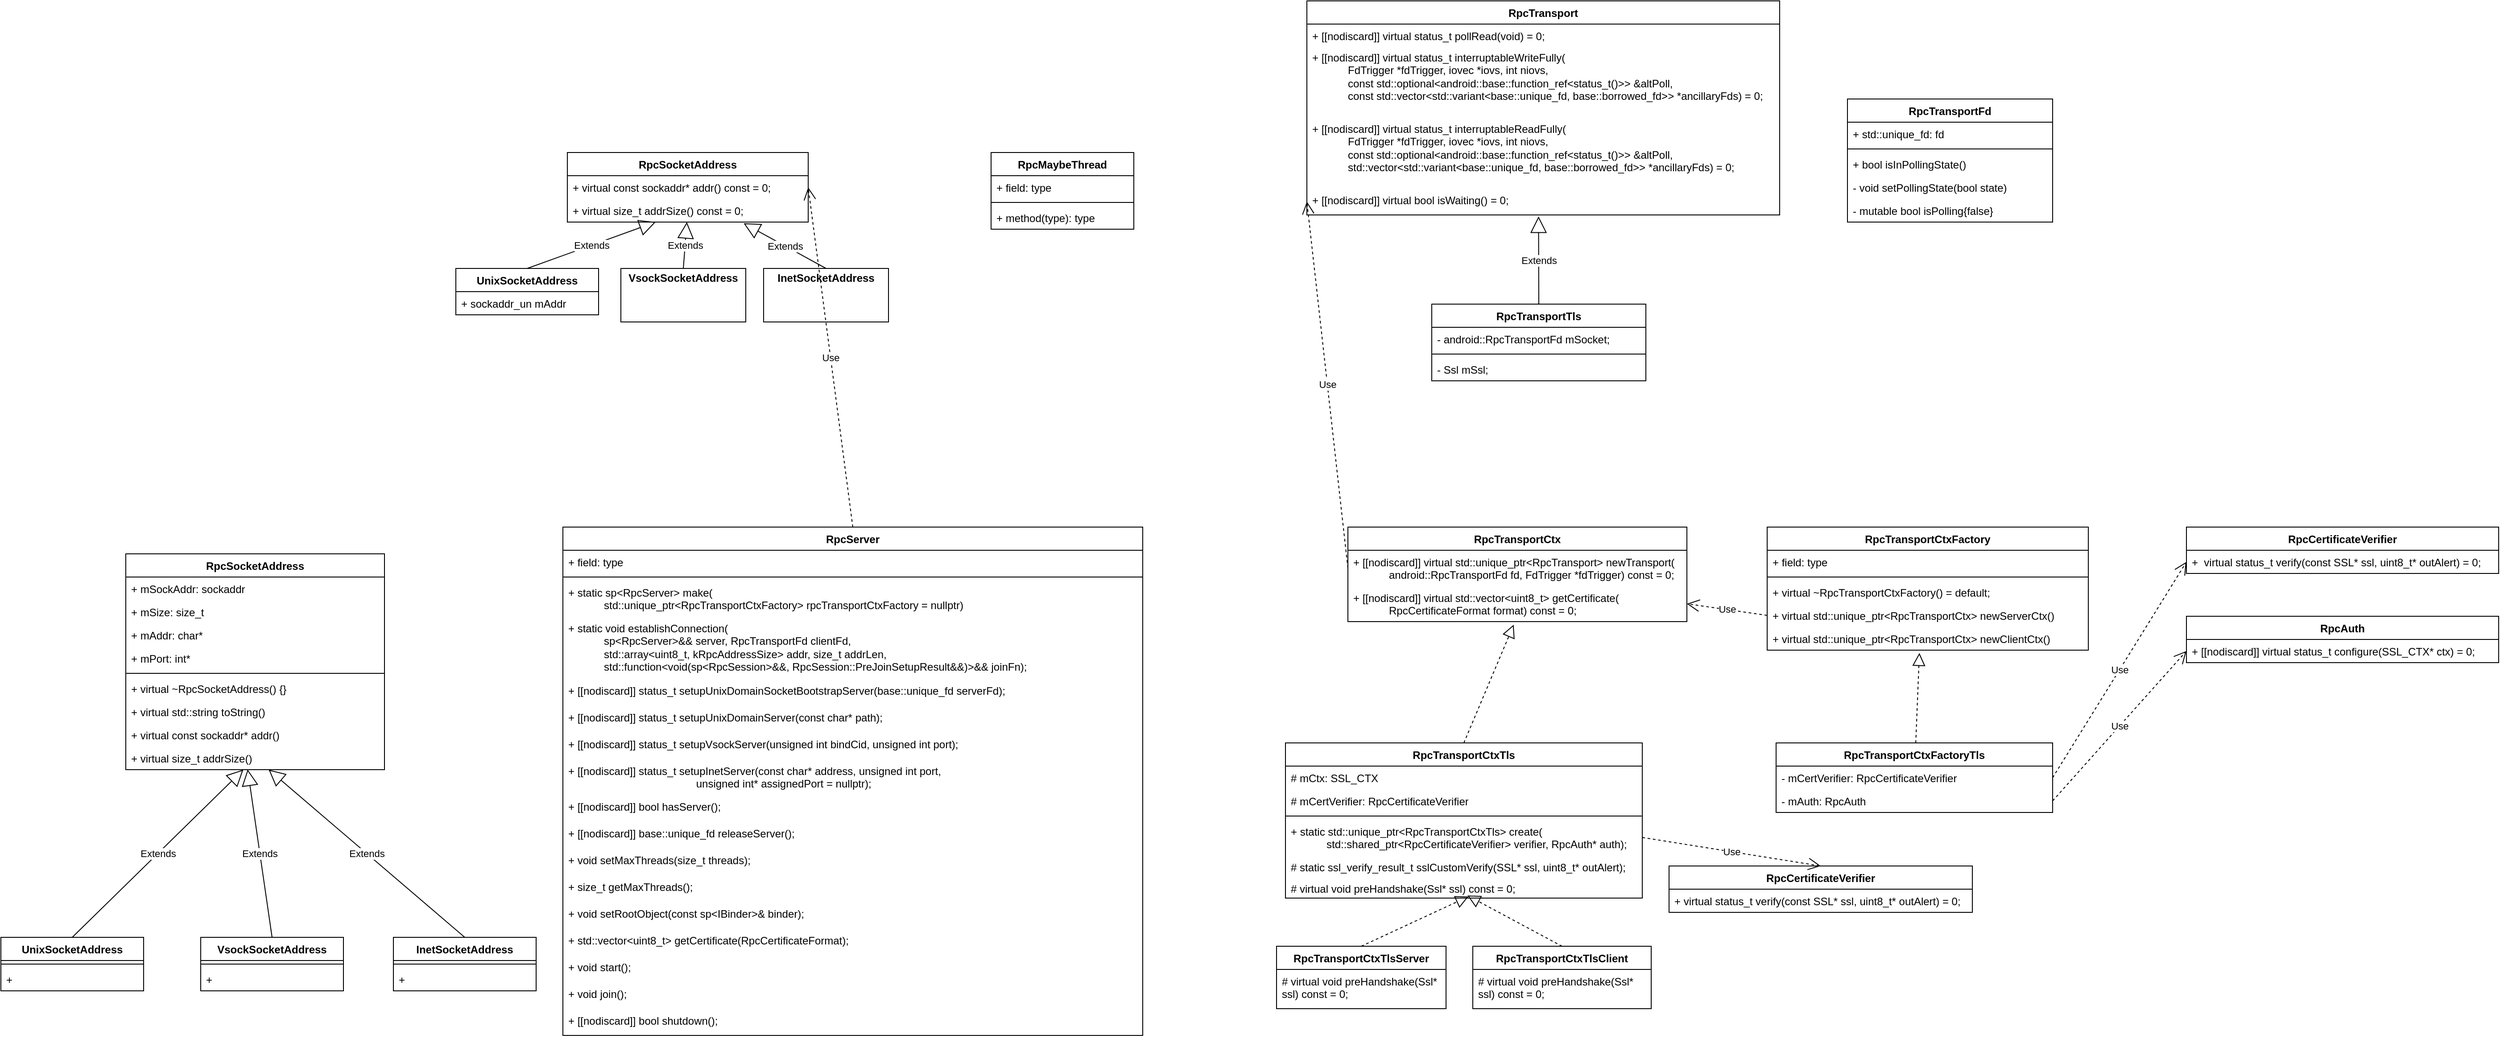 <mxfile version="24.7.6">
  <diagram name="第 1 页" id="H_8We8UubYNgWz_qhoj8">
    <mxGraphModel dx="1026" dy="1731" grid="1" gridSize="10" guides="1" tooltips="1" connect="1" arrows="1" fold="1" page="1" pageScale="1" pageWidth="827" pageHeight="1169" math="0" shadow="0">
      <root>
        <mxCell id="0" />
        <mxCell id="1" parent="0" />
        <mxCell id="p69GbGtiznkZSxi_15MH-1" value="&lt;b style=&quot;border-color: var(--border-color);&quot;&gt;RpcSocketAddress&lt;/b&gt;" style="swimlane;fontStyle=1;align=center;verticalAlign=top;childLayout=stackLayout;horizontal=1;startSize=26;horizontalStack=0;resizeParent=1;resizeParentMax=0;resizeLast=0;collapsible=1;marginBottom=0;whiteSpace=wrap;html=1;" parent="1" vertex="1">
          <mxGeometry x="330" y="120" width="290" height="242" as="geometry">
            <mxRectangle x="350" y="320" width="150" height="30" as="alternateBounds" />
          </mxGeometry>
        </mxCell>
        <mxCell id="p69GbGtiznkZSxi_15MH-27" value="&lt;div&gt;&lt;span style=&quot;background-color: initial;&quot;&gt;+ mSockAddr&lt;/span&gt;&lt;span style=&quot;background-color: initial;&quot;&gt;: sockaddr&lt;/span&gt;&lt;/div&gt;" style="text;strokeColor=none;fillColor=none;align=left;verticalAlign=top;spacingLeft=4;spacingRight=4;overflow=hidden;rotatable=0;points=[[0,0.5],[1,0.5]];portConstraint=eastwest;whiteSpace=wrap;html=1;" parent="p69GbGtiznkZSxi_15MH-1" vertex="1">
          <mxGeometry y="26" width="290" height="26" as="geometry" />
        </mxCell>
        <mxCell id="p69GbGtiznkZSxi_15MH-24" value="&lt;div&gt;&lt;span style=&quot;background-color: initial;&quot;&gt;+ mSize&lt;/span&gt;&lt;span style=&quot;background-color: initial;&quot;&gt;: size_t&lt;/span&gt;&lt;/div&gt;" style="text;strokeColor=none;fillColor=none;align=left;verticalAlign=top;spacingLeft=4;spacingRight=4;overflow=hidden;rotatable=0;points=[[0,0.5],[1,0.5]];portConstraint=eastwest;whiteSpace=wrap;html=1;" parent="p69GbGtiznkZSxi_15MH-1" vertex="1">
          <mxGeometry y="52" width="290" height="26" as="geometry" />
        </mxCell>
        <mxCell id="p69GbGtiznkZSxi_15MH-28" value="&lt;div&gt;&lt;span style=&quot;background-color: initial;&quot;&gt;+ mAddr&lt;/span&gt;&lt;span style=&quot;background-color: initial;&quot;&gt;: char*&lt;/span&gt;&lt;/div&gt;" style="text;strokeColor=none;fillColor=none;align=left;verticalAlign=top;spacingLeft=4;spacingRight=4;overflow=hidden;rotatable=0;points=[[0,0.5],[1,0.5]];portConstraint=eastwest;whiteSpace=wrap;html=1;" parent="p69GbGtiznkZSxi_15MH-1" vertex="1">
          <mxGeometry y="78" width="290" height="26" as="geometry" />
        </mxCell>
        <mxCell id="p69GbGtiznkZSxi_15MH-30" value="&lt;div&gt;&lt;span style=&quot;background-color: initial;&quot;&gt;+ mPort&lt;/span&gt;&lt;span style=&quot;background-color: initial;&quot;&gt;: int&lt;/span&gt;&lt;span style=&quot;background-color: initial;&quot;&gt;*&lt;/span&gt;&lt;/div&gt;" style="text;strokeColor=none;fillColor=none;align=left;verticalAlign=top;spacingLeft=4;spacingRight=4;overflow=hidden;rotatable=0;points=[[0,0.5],[1,0.5]];portConstraint=eastwest;whiteSpace=wrap;html=1;" parent="p69GbGtiznkZSxi_15MH-1" vertex="1">
          <mxGeometry y="104" width="290" height="26" as="geometry" />
        </mxCell>
        <mxCell id="p69GbGtiznkZSxi_15MH-3" value="" style="line;strokeWidth=1;fillColor=none;align=left;verticalAlign=middle;spacingTop=-1;spacingLeft=3;spacingRight=3;rotatable=0;labelPosition=right;points=[];portConstraint=eastwest;strokeColor=inherit;" parent="p69GbGtiznkZSxi_15MH-1" vertex="1">
          <mxGeometry y="130" width="290" height="8" as="geometry" />
        </mxCell>
        <mxCell id="p69GbGtiznkZSxi_15MH-4" value="+ virtual ~RpcSocketAddress() {}" style="text;strokeColor=none;fillColor=none;align=left;verticalAlign=top;spacingLeft=4;spacingRight=4;overflow=hidden;rotatable=0;points=[[0,0.5],[1,0.5]];portConstraint=eastwest;whiteSpace=wrap;html=1;" parent="p69GbGtiznkZSxi_15MH-1" vertex="1">
          <mxGeometry y="138" width="290" height="26" as="geometry" />
        </mxCell>
        <mxCell id="p69GbGtiznkZSxi_15MH-6" value="+&amp;nbsp;virtual std::string toString()" style="text;strokeColor=none;fillColor=none;align=left;verticalAlign=top;spacingLeft=4;spacingRight=4;overflow=hidden;rotatable=0;points=[[0,0.5],[1,0.5]];portConstraint=eastwest;whiteSpace=wrap;html=1;" parent="p69GbGtiznkZSxi_15MH-1" vertex="1">
          <mxGeometry y="164" width="290" height="26" as="geometry" />
        </mxCell>
        <mxCell id="p69GbGtiznkZSxi_15MH-7" value="+ virtual const sockaddr* addr()" style="text;strokeColor=none;fillColor=none;align=left;verticalAlign=top;spacingLeft=4;spacingRight=4;overflow=hidden;rotatable=0;points=[[0,0.5],[1,0.5]];portConstraint=eastwest;whiteSpace=wrap;html=1;" parent="p69GbGtiznkZSxi_15MH-1" vertex="1">
          <mxGeometry y="190" width="290" height="26" as="geometry" />
        </mxCell>
        <mxCell id="p69GbGtiznkZSxi_15MH-8" value="+ virtual size_t addrSize()" style="text;strokeColor=none;fillColor=none;align=left;verticalAlign=top;spacingLeft=4;spacingRight=4;overflow=hidden;rotatable=0;points=[[0,0.5],[1,0.5]];portConstraint=eastwest;whiteSpace=wrap;html=1;" parent="p69GbGtiznkZSxi_15MH-1" vertex="1">
          <mxGeometry y="216" width="290" height="26" as="geometry" />
        </mxCell>
        <mxCell id="p69GbGtiznkZSxi_15MH-9" value="UnixSocketAddress" style="swimlane;fontStyle=1;align=center;verticalAlign=top;childLayout=stackLayout;horizontal=1;startSize=26;horizontalStack=0;resizeParent=1;resizeParentMax=0;resizeLast=0;collapsible=1;marginBottom=0;whiteSpace=wrap;html=1;" parent="1" vertex="1">
          <mxGeometry x="190" y="550" width="160" height="60" as="geometry" />
        </mxCell>
        <mxCell id="p69GbGtiznkZSxi_15MH-11" value="" style="line;strokeWidth=1;fillColor=none;align=left;verticalAlign=middle;spacingTop=-1;spacingLeft=3;spacingRight=3;rotatable=0;labelPosition=right;points=[];portConstraint=eastwest;strokeColor=inherit;" parent="p69GbGtiznkZSxi_15MH-9" vertex="1">
          <mxGeometry y="26" width="160" height="8" as="geometry" />
        </mxCell>
        <mxCell id="p69GbGtiznkZSxi_15MH-12" value="+&amp;nbsp;" style="text;strokeColor=none;fillColor=none;align=left;verticalAlign=top;spacingLeft=4;spacingRight=4;overflow=hidden;rotatable=0;points=[[0,0.5],[1,0.5]];portConstraint=eastwest;whiteSpace=wrap;html=1;" parent="p69GbGtiznkZSxi_15MH-9" vertex="1">
          <mxGeometry y="34" width="160" height="26" as="geometry" />
        </mxCell>
        <mxCell id="p69GbGtiznkZSxi_15MH-13" value="Extends" style="endArrow=block;endSize=16;endFill=0;html=1;rounded=0;exitX=0.5;exitY=0;exitDx=0;exitDy=0;" parent="1" source="p69GbGtiznkZSxi_15MH-9" target="p69GbGtiznkZSxi_15MH-8" edge="1">
          <mxGeometry width="160" relative="1" as="geometry">
            <mxPoint x="430" y="500" as="sourcePoint" />
            <mxPoint x="420" y="400" as="targetPoint" />
          </mxGeometry>
        </mxCell>
        <mxCell id="p69GbGtiznkZSxi_15MH-14" value="VsockSocketAddress" style="swimlane;fontStyle=1;align=center;verticalAlign=top;childLayout=stackLayout;horizontal=1;startSize=26;horizontalStack=0;resizeParent=1;resizeParentMax=0;resizeLast=0;collapsible=1;marginBottom=0;whiteSpace=wrap;html=1;" parent="1" vertex="1">
          <mxGeometry x="414" y="550" width="160" height="60" as="geometry" />
        </mxCell>
        <mxCell id="p69GbGtiznkZSxi_15MH-15" value="" style="line;strokeWidth=1;fillColor=none;align=left;verticalAlign=middle;spacingTop=-1;spacingLeft=3;spacingRight=3;rotatable=0;labelPosition=right;points=[];portConstraint=eastwest;strokeColor=inherit;" parent="p69GbGtiznkZSxi_15MH-14" vertex="1">
          <mxGeometry y="26" width="160" height="8" as="geometry" />
        </mxCell>
        <mxCell id="p69GbGtiznkZSxi_15MH-16" value="+&amp;nbsp;" style="text;strokeColor=none;fillColor=none;align=left;verticalAlign=top;spacingLeft=4;spacingRight=4;overflow=hidden;rotatable=0;points=[[0,0.5],[1,0.5]];portConstraint=eastwest;whiteSpace=wrap;html=1;" parent="p69GbGtiznkZSxi_15MH-14" vertex="1">
          <mxGeometry y="34" width="160" height="26" as="geometry" />
        </mxCell>
        <mxCell id="p69GbGtiznkZSxi_15MH-17" value="&lt;div&gt;InetSocketAddress&lt;/div&gt;" style="swimlane;fontStyle=1;align=center;verticalAlign=top;childLayout=stackLayout;horizontal=1;startSize=26;horizontalStack=0;resizeParent=1;resizeParentMax=0;resizeLast=0;collapsible=1;marginBottom=0;whiteSpace=wrap;html=1;" parent="1" vertex="1">
          <mxGeometry x="630" y="550" width="160" height="60" as="geometry" />
        </mxCell>
        <mxCell id="p69GbGtiznkZSxi_15MH-18" value="" style="line;strokeWidth=1;fillColor=none;align=left;verticalAlign=middle;spacingTop=-1;spacingLeft=3;spacingRight=3;rotatable=0;labelPosition=right;points=[];portConstraint=eastwest;strokeColor=inherit;" parent="p69GbGtiznkZSxi_15MH-17" vertex="1">
          <mxGeometry y="26" width="160" height="8" as="geometry" />
        </mxCell>
        <mxCell id="p69GbGtiznkZSxi_15MH-19" value="+&amp;nbsp;" style="text;strokeColor=none;fillColor=none;align=left;verticalAlign=top;spacingLeft=4;spacingRight=4;overflow=hidden;rotatable=0;points=[[0,0.5],[1,0.5]];portConstraint=eastwest;whiteSpace=wrap;html=1;" parent="p69GbGtiznkZSxi_15MH-17" vertex="1">
          <mxGeometry y="34" width="160" height="26" as="geometry" />
        </mxCell>
        <mxCell id="p69GbGtiznkZSxi_15MH-20" value="Extends" style="endArrow=block;endSize=16;endFill=0;html=1;rounded=0;exitX=0.5;exitY=0;exitDx=0;exitDy=0;" parent="1" source="p69GbGtiznkZSxi_15MH-17" target="p69GbGtiznkZSxi_15MH-8" edge="1">
          <mxGeometry width="160" relative="1" as="geometry">
            <mxPoint x="280" y="560" as="sourcePoint" />
            <mxPoint x="490" y="430" as="targetPoint" />
          </mxGeometry>
        </mxCell>
        <mxCell id="p69GbGtiznkZSxi_15MH-21" value="Extends" style="endArrow=block;endSize=16;endFill=0;html=1;rounded=0;exitX=0.5;exitY=0;exitDx=0;exitDy=0;entryX=0.471;entryY=0.991;entryDx=0;entryDy=0;entryPerimeter=0;" parent="1" source="p69GbGtiznkZSxi_15MH-14" target="p69GbGtiznkZSxi_15MH-8" edge="1">
          <mxGeometry width="160" relative="1" as="geometry">
            <mxPoint x="290" y="570" as="sourcePoint" />
            <mxPoint x="480" y="450" as="targetPoint" />
          </mxGeometry>
        </mxCell>
        <mxCell id="p69GbGtiznkZSxi_15MH-32" value="RpcServer" style="swimlane;fontStyle=1;align=center;verticalAlign=top;childLayout=stackLayout;horizontal=1;startSize=26;horizontalStack=0;resizeParent=1;resizeParentMax=0;resizeLast=0;collapsible=1;marginBottom=0;whiteSpace=wrap;html=1;" parent="1" vertex="1">
          <mxGeometry x="820" y="90" width="650" height="570" as="geometry" />
        </mxCell>
        <mxCell id="p69GbGtiznkZSxi_15MH-33" value="+ field: type" style="text;strokeColor=none;fillColor=none;align=left;verticalAlign=top;spacingLeft=4;spacingRight=4;overflow=hidden;rotatable=0;points=[[0,0.5],[1,0.5]];portConstraint=eastwest;whiteSpace=wrap;html=1;" parent="p69GbGtiznkZSxi_15MH-32" vertex="1">
          <mxGeometry y="26" width="650" height="26" as="geometry" />
        </mxCell>
        <mxCell id="p69GbGtiznkZSxi_15MH-34" value="" style="line;strokeWidth=1;fillColor=none;align=left;verticalAlign=middle;spacingTop=-1;spacingLeft=3;spacingRight=3;rotatable=0;labelPosition=right;points=[];portConstraint=eastwest;strokeColor=inherit;" parent="p69GbGtiznkZSxi_15MH-32" vertex="1">
          <mxGeometry y="52" width="650" height="8" as="geometry" />
        </mxCell>
        <mxCell id="p69GbGtiznkZSxi_15MH-35" value="+&amp;nbsp;&lt;span style=&quot;background-color: initial;&quot;&gt;static sp&amp;lt;RpcServer&amp;gt; make(&lt;/span&gt;&lt;div&gt;&amp;nbsp; &amp;nbsp; &amp;nbsp; &amp;nbsp; &amp;nbsp; &amp;nbsp; std::unique_ptr&amp;lt;RpcTransportCtxFactory&amp;gt; rpcTransportCtxFactory = nullptr)&lt;/div&gt;" style="text;strokeColor=none;fillColor=none;align=left;verticalAlign=top;spacingLeft=4;spacingRight=4;overflow=hidden;rotatable=0;points=[[0,0.5],[1,0.5]];portConstraint=eastwest;whiteSpace=wrap;html=1;" parent="p69GbGtiznkZSxi_15MH-32" vertex="1">
          <mxGeometry y="60" width="650" height="40" as="geometry" />
        </mxCell>
        <mxCell id="p69GbGtiznkZSxi_15MH-36" value="+&amp;nbsp;&lt;span style=&quot;background-color: initial;&quot;&gt;static void establishConnection(&lt;/span&gt;&lt;div&gt;&amp;nbsp; &amp;nbsp; &amp;nbsp; &amp;nbsp; &amp;nbsp; &amp;nbsp; sp&amp;lt;RpcServer&amp;gt;&amp;amp;&amp;amp; server, RpcTransportFd clientFd,&lt;/div&gt;&lt;div&gt;&amp;nbsp; &amp;nbsp; &amp;nbsp; &amp;nbsp; &amp;nbsp; &amp;nbsp; std::array&amp;lt;uint8_t, kRpcAddressSize&amp;gt; addr, size_t addrLen,&lt;/div&gt;&lt;div&gt;&amp;nbsp; &amp;nbsp; &amp;nbsp; &amp;nbsp; &amp;nbsp; &amp;nbsp; std::function&amp;lt;void(sp&amp;lt;RpcSession&amp;gt;&amp;amp;&amp;amp;, RpcSession::PreJoinSetupResult&amp;amp;&amp;amp;)&amp;gt;&amp;amp;&amp;amp; joinFn);&lt;/div&gt;" style="text;strokeColor=none;fillColor=none;align=left;verticalAlign=top;spacingLeft=4;spacingRight=4;overflow=hidden;rotatable=0;points=[[0,0.5],[1,0.5]];portConstraint=eastwest;whiteSpace=wrap;html=1;" parent="p69GbGtiznkZSxi_15MH-32" vertex="1">
          <mxGeometry y="100" width="650" height="70" as="geometry" />
        </mxCell>
        <mxCell id="DIT8Or7SR0M83sle03Dc-7" value="+&amp;nbsp;[[nodiscard]] status_t setupUnixDomainSocketBootstrapServer(base::unique_fd serverFd);" style="text;strokeColor=none;fillColor=none;align=left;verticalAlign=top;spacingLeft=4;spacingRight=4;overflow=hidden;rotatable=0;points=[[0,0.5],[1,0.5]];portConstraint=eastwest;whiteSpace=wrap;html=1;" parent="p69GbGtiznkZSxi_15MH-32" vertex="1">
          <mxGeometry y="170" width="650" height="30" as="geometry" />
        </mxCell>
        <mxCell id="DIT8Or7SR0M83sle03Dc-8" value="+&amp;nbsp;[[nodiscard]] status_t setupUnixDomainServer(const char* path);" style="text;strokeColor=none;fillColor=none;align=left;verticalAlign=top;spacingLeft=4;spacingRight=4;overflow=hidden;rotatable=0;points=[[0,0.5],[1,0.5]];portConstraint=eastwest;whiteSpace=wrap;html=1;" parent="p69GbGtiznkZSxi_15MH-32" vertex="1">
          <mxGeometry y="200" width="650" height="30" as="geometry" />
        </mxCell>
        <mxCell id="DIT8Or7SR0M83sle03Dc-9" value="+&amp;nbsp;[[nodiscard]] status_t setupVsockServer(unsigned int bindCid, unsigned int port);" style="text;strokeColor=none;fillColor=none;align=left;verticalAlign=top;spacingLeft=4;spacingRight=4;overflow=hidden;rotatable=0;points=[[0,0.5],[1,0.5]];portConstraint=eastwest;whiteSpace=wrap;html=1;" parent="p69GbGtiznkZSxi_15MH-32" vertex="1">
          <mxGeometry y="230" width="650" height="30" as="geometry" />
        </mxCell>
        <mxCell id="DIT8Or7SR0M83sle03Dc-10" value="+&amp;nbsp;&lt;span style=&quot;background-color: initial;&quot;&gt;[[nodiscard]] status_t setupInetServer(const char* address, unsigned int port,&lt;/span&gt;&lt;div&gt;&amp;nbsp; &amp;nbsp; &amp;nbsp; &amp;nbsp; &amp;nbsp; &amp;nbsp; &amp;nbsp; &amp;nbsp; &amp;nbsp; &amp;nbsp; &amp;nbsp; &amp;nbsp; &amp;nbsp; &amp;nbsp; &amp;nbsp; &amp;nbsp; &amp;nbsp; &amp;nbsp; &amp;nbsp; &amp;nbsp; &amp;nbsp; &amp;nbsp;unsigned int* assignedPort = nullptr);&lt;/div&gt;" style="text;strokeColor=none;fillColor=none;align=left;verticalAlign=top;spacingLeft=4;spacingRight=4;overflow=hidden;rotatable=0;points=[[0,0.5],[1,0.5]];portConstraint=eastwest;whiteSpace=wrap;html=1;" parent="p69GbGtiznkZSxi_15MH-32" vertex="1">
          <mxGeometry y="260" width="650" height="40" as="geometry" />
        </mxCell>
        <mxCell id="DIT8Or7SR0M83sle03Dc-11" value="+&amp;nbsp;[[nodiscard]] bool hasServer();" style="text;strokeColor=none;fillColor=none;align=left;verticalAlign=top;spacingLeft=4;spacingRight=4;overflow=hidden;rotatable=0;points=[[0,0.5],[1,0.5]];portConstraint=eastwest;whiteSpace=wrap;html=1;" parent="p69GbGtiznkZSxi_15MH-32" vertex="1">
          <mxGeometry y="300" width="650" height="30" as="geometry" />
        </mxCell>
        <mxCell id="DIT8Or7SR0M83sle03Dc-12" value="+&amp;nbsp;[[nodiscard]] base::unique_fd releaseServer();" style="text;strokeColor=none;fillColor=none;align=left;verticalAlign=top;spacingLeft=4;spacingRight=4;overflow=hidden;rotatable=0;points=[[0,0.5],[1,0.5]];portConstraint=eastwest;whiteSpace=wrap;html=1;" parent="p69GbGtiznkZSxi_15MH-32" vertex="1">
          <mxGeometry y="330" width="650" height="30" as="geometry" />
        </mxCell>
        <mxCell id="DIT8Or7SR0M83sle03Dc-13" value="+&amp;nbsp;void setMaxThreads(size_t threads);" style="text;strokeColor=none;fillColor=none;align=left;verticalAlign=top;spacingLeft=4;spacingRight=4;overflow=hidden;rotatable=0;points=[[0,0.5],[1,0.5]];portConstraint=eastwest;whiteSpace=wrap;html=1;" parent="p69GbGtiznkZSxi_15MH-32" vertex="1">
          <mxGeometry y="360" width="650" height="30" as="geometry" />
        </mxCell>
        <mxCell id="DIT8Or7SR0M83sle03Dc-14" value="+&amp;nbsp;size_t getMaxThreads();" style="text;strokeColor=none;fillColor=none;align=left;verticalAlign=top;spacingLeft=4;spacingRight=4;overflow=hidden;rotatable=0;points=[[0,0.5],[1,0.5]];portConstraint=eastwest;whiteSpace=wrap;html=1;" parent="p69GbGtiznkZSxi_15MH-32" vertex="1">
          <mxGeometry y="390" width="650" height="30" as="geometry" />
        </mxCell>
        <mxCell id="DIT8Or7SR0M83sle03Dc-15" value="+&amp;nbsp;void setRootObject(const sp&amp;lt;IBinder&amp;gt;&amp;amp; binder);" style="text;strokeColor=none;fillColor=none;align=left;verticalAlign=top;spacingLeft=4;spacingRight=4;overflow=hidden;rotatable=0;points=[[0,0.5],[1,0.5]];portConstraint=eastwest;whiteSpace=wrap;html=1;" parent="p69GbGtiznkZSxi_15MH-32" vertex="1">
          <mxGeometry y="420" width="650" height="30" as="geometry" />
        </mxCell>
        <mxCell id="DIT8Or7SR0M83sle03Dc-16" value="+&amp;nbsp;std::vector&amp;lt;uint8_t&amp;gt; getCertificate(RpcCertificateFormat);" style="text;strokeColor=none;fillColor=none;align=left;verticalAlign=top;spacingLeft=4;spacingRight=4;overflow=hidden;rotatable=0;points=[[0,0.5],[1,0.5]];portConstraint=eastwest;whiteSpace=wrap;html=1;" parent="p69GbGtiznkZSxi_15MH-32" vertex="1">
          <mxGeometry y="450" width="650" height="30" as="geometry" />
        </mxCell>
        <mxCell id="DIT8Or7SR0M83sle03Dc-17" value="+&amp;nbsp;void start();" style="text;strokeColor=none;fillColor=none;align=left;verticalAlign=top;spacingLeft=4;spacingRight=4;overflow=hidden;rotatable=0;points=[[0,0.5],[1,0.5]];portConstraint=eastwest;whiteSpace=wrap;html=1;" parent="p69GbGtiznkZSxi_15MH-32" vertex="1">
          <mxGeometry y="480" width="650" height="30" as="geometry" />
        </mxCell>
        <mxCell id="DIT8Or7SR0M83sle03Dc-18" value="+&amp;nbsp;void join();" style="text;strokeColor=none;fillColor=none;align=left;verticalAlign=top;spacingLeft=4;spacingRight=4;overflow=hidden;rotatable=0;points=[[0,0.5],[1,0.5]];portConstraint=eastwest;whiteSpace=wrap;html=1;" parent="p69GbGtiznkZSxi_15MH-32" vertex="1">
          <mxGeometry y="510" width="650" height="30" as="geometry" />
        </mxCell>
        <mxCell id="DIT8Or7SR0M83sle03Dc-19" value="+&amp;nbsp;[[nodiscard]] bool shutdown();" style="text;strokeColor=none;fillColor=none;align=left;verticalAlign=top;spacingLeft=4;spacingRight=4;overflow=hidden;rotatable=0;points=[[0,0.5],[1,0.5]];portConstraint=eastwest;whiteSpace=wrap;html=1;" parent="p69GbGtiznkZSxi_15MH-32" vertex="1">
          <mxGeometry y="540" width="650" height="30" as="geometry" />
        </mxCell>
        <mxCell id="DIT8Or7SR0M83sle03Dc-1" value="RpcTransportCtxFactory" style="swimlane;fontStyle=1;align=center;verticalAlign=top;childLayout=stackLayout;horizontal=1;startSize=26;horizontalStack=0;resizeParent=1;resizeParentMax=0;resizeLast=0;collapsible=1;marginBottom=0;whiteSpace=wrap;html=1;" parent="1" vertex="1">
          <mxGeometry x="2170" y="90" width="360" height="138" as="geometry" />
        </mxCell>
        <mxCell id="DIT8Or7SR0M83sle03Dc-2" value="+ field: type" style="text;strokeColor=none;fillColor=none;align=left;verticalAlign=top;spacingLeft=4;spacingRight=4;overflow=hidden;rotatable=0;points=[[0,0.5],[1,0.5]];portConstraint=eastwest;whiteSpace=wrap;html=1;" parent="DIT8Or7SR0M83sle03Dc-1" vertex="1">
          <mxGeometry y="26" width="360" height="26" as="geometry" />
        </mxCell>
        <mxCell id="DIT8Or7SR0M83sle03Dc-3" value="" style="line;strokeWidth=1;fillColor=none;align=left;verticalAlign=middle;spacingTop=-1;spacingLeft=3;spacingRight=3;rotatable=0;labelPosition=right;points=[];portConstraint=eastwest;strokeColor=inherit;" parent="DIT8Or7SR0M83sle03Dc-1" vertex="1">
          <mxGeometry y="52" width="360" height="8" as="geometry" />
        </mxCell>
        <mxCell id="DIT8Or7SR0M83sle03Dc-4" value="+ virtual ~RpcTransportCtxFactory() = default;" style="text;strokeColor=none;fillColor=none;align=left;verticalAlign=top;spacingLeft=4;spacingRight=4;overflow=hidden;rotatable=0;points=[[0,0.5],[1,0.5]];portConstraint=eastwest;whiteSpace=wrap;html=1;" parent="DIT8Or7SR0M83sle03Dc-1" vertex="1">
          <mxGeometry y="60" width="360" height="26" as="geometry" />
        </mxCell>
        <mxCell id="DIT8Or7SR0M83sle03Dc-5" value="+ virtual std::unique_ptr&amp;lt;RpcTransportCtx&amp;gt; newServerCtx()" style="text;strokeColor=none;fillColor=none;align=left;verticalAlign=top;spacingLeft=4;spacingRight=4;overflow=hidden;rotatable=0;points=[[0,0.5],[1,0.5]];portConstraint=eastwest;whiteSpace=wrap;html=1;" parent="DIT8Or7SR0M83sle03Dc-1" vertex="1">
          <mxGeometry y="86" width="360" height="26" as="geometry" />
        </mxCell>
        <mxCell id="DIT8Or7SR0M83sle03Dc-6" value="+ virtual std::unique_ptr&amp;lt;RpcTransportCtx&amp;gt; newClientCtx()" style="text;strokeColor=none;fillColor=none;align=left;verticalAlign=top;spacingLeft=4;spacingRight=4;overflow=hidden;rotatable=0;points=[[0,0.5],[1,0.5]];portConstraint=eastwest;whiteSpace=wrap;html=1;" parent="DIT8Or7SR0M83sle03Dc-1" vertex="1">
          <mxGeometry y="112" width="360" height="26" as="geometry" />
        </mxCell>
        <mxCell id="Xz2xReRFm8YaMoCnnHiE-1" value="RpcTransportCtxFactoryTls" style="swimlane;fontStyle=1;align=center;verticalAlign=top;childLayout=stackLayout;horizontal=1;startSize=26;horizontalStack=0;resizeParent=1;resizeParentMax=0;resizeLast=0;collapsible=1;marginBottom=0;whiteSpace=wrap;html=1;" vertex="1" parent="1">
          <mxGeometry x="2180" y="332" width="310" height="78" as="geometry" />
        </mxCell>
        <mxCell id="Xz2xReRFm8YaMoCnnHiE-2" value="- mCertVerifier:&amp;nbsp;RpcCertificateVerifier" style="text;strokeColor=none;fillColor=none;align=left;verticalAlign=top;spacingLeft=4;spacingRight=4;overflow=hidden;rotatable=0;points=[[0,0.5],[1,0.5]];portConstraint=eastwest;whiteSpace=wrap;html=1;" vertex="1" parent="Xz2xReRFm8YaMoCnnHiE-1">
          <mxGeometry y="26" width="310" height="26" as="geometry" />
        </mxCell>
        <mxCell id="Xz2xReRFm8YaMoCnnHiE-13" value="- mAuth:&amp;nbsp;RpcAuth" style="text;strokeColor=none;fillColor=none;align=left;verticalAlign=top;spacingLeft=4;spacingRight=4;overflow=hidden;rotatable=0;points=[[0,0.5],[1,0.5]];portConstraint=eastwest;whiteSpace=wrap;html=1;" vertex="1" parent="Xz2xReRFm8YaMoCnnHiE-1">
          <mxGeometry y="52" width="310" height="26" as="geometry" />
        </mxCell>
        <mxCell id="Xz2xReRFm8YaMoCnnHiE-5" value="" style="endArrow=block;dashed=1;endFill=0;endSize=12;html=1;rounded=0;entryX=0.474;entryY=1.121;entryDx=0;entryDy=0;entryPerimeter=0;" edge="1" parent="1" source="Xz2xReRFm8YaMoCnnHiE-1" target="DIT8Or7SR0M83sle03Dc-6">
          <mxGeometry width="160" relative="1" as="geometry">
            <mxPoint x="2320" y="340" as="sourcePoint" />
            <mxPoint x="2390" y="250" as="targetPoint" />
          </mxGeometry>
        </mxCell>
        <mxCell id="Xz2xReRFm8YaMoCnnHiE-6" value="RpcCertificateVerifier" style="swimlane;fontStyle=1;align=center;verticalAlign=top;childLayout=stackLayout;horizontal=1;startSize=26;horizontalStack=0;resizeParent=1;resizeParentMax=0;resizeLast=0;collapsible=1;marginBottom=0;whiteSpace=wrap;html=1;" vertex="1" parent="1">
          <mxGeometry x="2640" y="90" width="350" height="52" as="geometry" />
        </mxCell>
        <mxCell id="Xz2xReRFm8YaMoCnnHiE-9" value="+ &amp;nbsp;virtual status_t verify(const SSL* ssl, uint8_t* outAlert) = 0;" style="text;strokeColor=none;fillColor=none;align=left;verticalAlign=top;spacingLeft=4;spacingRight=4;overflow=hidden;rotatable=0;points=[[0,0.5],[1,0.5]];portConstraint=eastwest;whiteSpace=wrap;html=1;" vertex="1" parent="Xz2xReRFm8YaMoCnnHiE-6">
          <mxGeometry y="26" width="350" height="26" as="geometry" />
        </mxCell>
        <mxCell id="Xz2xReRFm8YaMoCnnHiE-10" value="RpcAuth" style="swimlane;fontStyle=1;align=center;verticalAlign=top;childLayout=stackLayout;horizontal=1;startSize=26;horizontalStack=0;resizeParent=1;resizeParentMax=0;resizeLast=0;collapsible=1;marginBottom=0;whiteSpace=wrap;html=1;" vertex="1" parent="1">
          <mxGeometry x="2640" y="190" width="350" height="52" as="geometry" />
        </mxCell>
        <mxCell id="Xz2xReRFm8YaMoCnnHiE-11" value="+ [[nodiscard]] virtual status_t configure(SSL_CTX* ctx) = 0;" style="text;strokeColor=none;fillColor=none;align=left;verticalAlign=top;spacingLeft=4;spacingRight=4;overflow=hidden;rotatable=0;points=[[0,0.5],[1,0.5]];portConstraint=eastwest;whiteSpace=wrap;html=1;" vertex="1" parent="Xz2xReRFm8YaMoCnnHiE-10">
          <mxGeometry y="26" width="350" height="26" as="geometry" />
        </mxCell>
        <mxCell id="Xz2xReRFm8YaMoCnnHiE-18" value="Use" style="endArrow=open;endSize=12;dashed=1;html=1;rounded=0;exitX=1;exitY=0.5;exitDx=0;exitDy=0;entryX=0;entryY=0.5;entryDx=0;entryDy=0;" edge="1" parent="1" source="Xz2xReRFm8YaMoCnnHiE-2" target="Xz2xReRFm8YaMoCnnHiE-9">
          <mxGeometry width="160" relative="1" as="geometry">
            <mxPoint x="2480" y="250" as="sourcePoint" />
            <mxPoint x="2640" y="250" as="targetPoint" />
          </mxGeometry>
        </mxCell>
        <mxCell id="Xz2xReRFm8YaMoCnnHiE-19" value="Use" style="endArrow=open;endSize=12;dashed=1;html=1;rounded=0;exitX=1;exitY=0.5;exitDx=0;exitDy=0;entryX=0;entryY=0.5;entryDx=0;entryDy=0;" edge="1" parent="1" source="Xz2xReRFm8YaMoCnnHiE-13" target="Xz2xReRFm8YaMoCnnHiE-11">
          <mxGeometry width="160" relative="1" as="geometry">
            <mxPoint x="2500" y="381" as="sourcePoint" />
            <mxPoint x="2650" y="139" as="targetPoint" />
          </mxGeometry>
        </mxCell>
        <mxCell id="Xz2xReRFm8YaMoCnnHiE-20" value="RpcTransportCtx" style="swimlane;fontStyle=1;align=center;verticalAlign=top;childLayout=stackLayout;horizontal=1;startSize=26;horizontalStack=0;resizeParent=1;resizeParentMax=0;resizeLast=0;collapsible=1;marginBottom=0;whiteSpace=wrap;html=1;" vertex="1" parent="1">
          <mxGeometry x="1700" y="90" width="380" height="106" as="geometry" />
        </mxCell>
        <mxCell id="Xz2xReRFm8YaMoCnnHiE-23" value="+&amp;nbsp;&lt;span style=&quot;background-color: initial;&quot;&gt;[[nodiscard]] virtual std::unique_ptr&amp;lt;RpcTransport&amp;gt; newTransport(&lt;/span&gt;&lt;div&gt;&amp;nbsp; &amp;nbsp; &amp;nbsp; &amp;nbsp; &amp;nbsp; &amp;nbsp; android::RpcTransportFd fd, FdTrigger *fdTrigger) const = 0;&lt;/div&gt;" style="text;strokeColor=none;fillColor=none;align=left;verticalAlign=top;spacingLeft=4;spacingRight=4;overflow=hidden;rotatable=0;points=[[0,0.5],[1,0.5]];portConstraint=eastwest;whiteSpace=wrap;html=1;" vertex="1" parent="Xz2xReRFm8YaMoCnnHiE-20">
          <mxGeometry y="26" width="380" height="40" as="geometry" />
        </mxCell>
        <mxCell id="Xz2xReRFm8YaMoCnnHiE-24" value="+&amp;nbsp;&lt;span style=&quot;background-color: initial;&quot;&gt;[[nodiscard]] virtual std::vector&amp;lt;uint8_t&amp;gt; getCertificate(&lt;/span&gt;&lt;div&gt;&amp;nbsp; &amp;nbsp; &amp;nbsp; &amp;nbsp; &amp;nbsp; &amp;nbsp; RpcCertificateFormat format) const = 0;&lt;/div&gt;" style="text;strokeColor=none;fillColor=none;align=left;verticalAlign=top;spacingLeft=4;spacingRight=4;overflow=hidden;rotatable=0;points=[[0,0.5],[1,0.5]];portConstraint=eastwest;whiteSpace=wrap;html=1;" vertex="1" parent="Xz2xReRFm8YaMoCnnHiE-20">
          <mxGeometry y="66" width="380" height="40" as="geometry" />
        </mxCell>
        <mxCell id="Xz2xReRFm8YaMoCnnHiE-25" value="Use" style="endArrow=open;endSize=12;dashed=1;html=1;rounded=0;exitX=0;exitY=0.5;exitDx=0;exitDy=0;entryX=1;entryY=0.5;entryDx=0;entryDy=0;" edge="1" parent="1" source="DIT8Or7SR0M83sle03Dc-5" target="Xz2xReRFm8YaMoCnnHiE-24">
          <mxGeometry width="160" relative="1" as="geometry">
            <mxPoint x="2020" y="280" as="sourcePoint" />
            <mxPoint x="2180" y="280" as="targetPoint" />
          </mxGeometry>
        </mxCell>
        <mxCell id="Xz2xReRFm8YaMoCnnHiE-26" value="RpcTransportCtxTls" style="swimlane;fontStyle=1;align=center;verticalAlign=top;childLayout=stackLayout;horizontal=1;startSize=26;horizontalStack=0;resizeParent=1;resizeParentMax=0;resizeLast=0;collapsible=1;marginBottom=0;whiteSpace=wrap;html=1;" vertex="1" parent="1">
          <mxGeometry x="1630" y="332" width="400" height="174" as="geometry" />
        </mxCell>
        <mxCell id="Xz2xReRFm8YaMoCnnHiE-27" value="# mCtx: SSL_CTX" style="text;strokeColor=none;fillColor=none;align=left;verticalAlign=top;spacingLeft=4;spacingRight=4;overflow=hidden;rotatable=0;points=[[0,0.5],[1,0.5]];portConstraint=eastwest;whiteSpace=wrap;html=1;" vertex="1" parent="Xz2xReRFm8YaMoCnnHiE-26">
          <mxGeometry y="26" width="400" height="26" as="geometry" />
        </mxCell>
        <mxCell id="Xz2xReRFm8YaMoCnnHiE-31" value="# mCertVerifier: RpcCertificateVerifier" style="text;strokeColor=none;fillColor=none;align=left;verticalAlign=top;spacingLeft=4;spacingRight=4;overflow=hidden;rotatable=0;points=[[0,0.5],[1,0.5]];portConstraint=eastwest;whiteSpace=wrap;html=1;" vertex="1" parent="Xz2xReRFm8YaMoCnnHiE-26">
          <mxGeometry y="52" width="400" height="26" as="geometry" />
        </mxCell>
        <mxCell id="Xz2xReRFm8YaMoCnnHiE-28" value="" style="line;strokeWidth=1;fillColor=none;align=left;verticalAlign=middle;spacingTop=-1;spacingLeft=3;spacingRight=3;rotatable=0;labelPosition=right;points=[];portConstraint=eastwest;strokeColor=inherit;" vertex="1" parent="Xz2xReRFm8YaMoCnnHiE-26">
          <mxGeometry y="78" width="400" height="8" as="geometry" />
        </mxCell>
        <mxCell id="Xz2xReRFm8YaMoCnnHiE-29" value="+&amp;nbsp;&lt;span style=&quot;background-color: initial;&quot;&gt;static std::unique_ptr&amp;lt;RpcTransportCtxTls&amp;gt; create(&lt;/span&gt;&lt;div&gt;&amp;nbsp; &amp;nbsp; &amp;nbsp; &amp;nbsp; &amp;nbsp; &amp;nbsp; std::shared_ptr&amp;lt;RpcCertificateVerifier&amp;gt; verifier, RpcAuth* auth);&lt;/div&gt;" style="text;strokeColor=none;fillColor=none;align=left;verticalAlign=top;spacingLeft=4;spacingRight=4;overflow=hidden;rotatable=0;points=[[0,0.5],[1,0.5]];portConstraint=eastwest;whiteSpace=wrap;html=1;" vertex="1" parent="Xz2xReRFm8YaMoCnnHiE-26">
          <mxGeometry y="86" width="400" height="40" as="geometry" />
        </mxCell>
        <mxCell id="Xz2xReRFm8YaMoCnnHiE-37" value="#&amp;nbsp;static ssl_verify_result_t sslCustomVerify(SSL* ssl, uint8_t* outAlert);" style="text;strokeColor=none;fillColor=none;align=left;verticalAlign=top;spacingLeft=4;spacingRight=4;overflow=hidden;rotatable=0;points=[[0,0.5],[1,0.5]];portConstraint=eastwest;whiteSpace=wrap;html=1;" vertex="1" parent="Xz2xReRFm8YaMoCnnHiE-26">
          <mxGeometry y="126" width="400" height="24" as="geometry" />
        </mxCell>
        <mxCell id="Xz2xReRFm8YaMoCnnHiE-39" value="#&amp;nbsp;virtual void preHandshake(Ssl* ssl) const = 0;" style="text;strokeColor=none;fillColor=none;align=left;verticalAlign=top;spacingLeft=4;spacingRight=4;overflow=hidden;rotatable=0;points=[[0,0.5],[1,0.5]];portConstraint=eastwest;whiteSpace=wrap;html=1;" vertex="1" parent="Xz2xReRFm8YaMoCnnHiE-26">
          <mxGeometry y="150" width="400" height="24" as="geometry" />
        </mxCell>
        <mxCell id="Xz2xReRFm8YaMoCnnHiE-30" value="" style="endArrow=block;dashed=1;endFill=0;endSize=12;html=1;rounded=0;entryX=0.489;entryY=1.088;entryDx=0;entryDy=0;entryPerimeter=0;exitX=0.5;exitY=0;exitDx=0;exitDy=0;" edge="1" parent="1" source="Xz2xReRFm8YaMoCnnHiE-26" target="Xz2xReRFm8YaMoCnnHiE-24">
          <mxGeometry width="160" relative="1" as="geometry">
            <mxPoint x="2347" y="342" as="sourcePoint" />
            <mxPoint x="2351" y="241" as="targetPoint" />
          </mxGeometry>
        </mxCell>
        <mxCell id="Xz2xReRFm8YaMoCnnHiE-32" value="RpcCertificateVerifier" style="swimlane;fontStyle=1;align=center;verticalAlign=top;childLayout=stackLayout;horizontal=1;startSize=26;horizontalStack=0;resizeParent=1;resizeParentMax=0;resizeLast=0;collapsible=1;marginBottom=0;whiteSpace=wrap;html=1;" vertex="1" parent="1">
          <mxGeometry x="2060" y="470" width="340" height="52" as="geometry" />
        </mxCell>
        <mxCell id="Xz2xReRFm8YaMoCnnHiE-35" value="+&amp;nbsp;virtual status_t verify(const SSL* ssl, uint8_t* outAlert) = 0;" style="text;strokeColor=none;fillColor=none;align=left;verticalAlign=top;spacingLeft=4;spacingRight=4;overflow=hidden;rotatable=0;points=[[0,0.5],[1,0.5]];portConstraint=eastwest;whiteSpace=wrap;html=1;" vertex="1" parent="Xz2xReRFm8YaMoCnnHiE-32">
          <mxGeometry y="26" width="340" height="26" as="geometry" />
        </mxCell>
        <mxCell id="Xz2xReRFm8YaMoCnnHiE-36" value="Use" style="endArrow=open;endSize=12;dashed=1;html=1;rounded=0;exitX=1;exitY=0.5;exitDx=0;exitDy=0;entryX=0.5;entryY=0;entryDx=0;entryDy=0;" edge="1" parent="1" source="Xz2xReRFm8YaMoCnnHiE-29" target="Xz2xReRFm8YaMoCnnHiE-32">
          <mxGeometry width="160" relative="1" as="geometry">
            <mxPoint x="1980" y="530" as="sourcePoint" />
            <mxPoint x="2140" y="530" as="targetPoint" />
          </mxGeometry>
        </mxCell>
        <mxCell id="Xz2xReRFm8YaMoCnnHiE-44" value="RpcTransport" style="swimlane;fontStyle=1;align=center;verticalAlign=top;childLayout=stackLayout;horizontal=1;startSize=26;horizontalStack=0;resizeParent=1;resizeParentMax=0;resizeLast=0;collapsible=1;marginBottom=0;whiteSpace=wrap;html=1;" vertex="1" parent="1">
          <mxGeometry x="1654" y="-500" width="530" height="240" as="geometry" />
        </mxCell>
        <mxCell id="Xz2xReRFm8YaMoCnnHiE-50" value="&lt;div&gt;+&amp;nbsp;[[nodiscard]] virtual status_t pollRead(void) = 0;&lt;/div&gt;" style="text;strokeColor=none;fillColor=none;align=left;verticalAlign=top;spacingLeft=4;spacingRight=4;overflow=hidden;rotatable=0;points=[[0,0.5],[1,0.5]];portConstraint=eastwest;whiteSpace=wrap;html=1;" vertex="1" parent="Xz2xReRFm8YaMoCnnHiE-44">
          <mxGeometry y="26" width="530" height="24" as="geometry" />
        </mxCell>
        <mxCell id="Xz2xReRFm8YaMoCnnHiE-47" value="+&amp;nbsp;&lt;span style=&quot;background-color: initial;&quot;&gt;[[nodiscard]] virtual status_t interruptableWriteFully(&lt;/span&gt;&lt;div&gt;&amp;nbsp; &amp;nbsp; &amp;nbsp; &amp;nbsp; &amp;nbsp; &amp;nbsp; FdTrigger *fdTrigger, iovec *iovs, int niovs,&lt;/div&gt;&lt;div&gt;&amp;nbsp; &amp;nbsp; &amp;nbsp; &amp;nbsp; &amp;nbsp; &amp;nbsp; const std::optional&amp;lt;android::base::function_ref&amp;lt;status_t()&amp;gt;&amp;gt; &amp;amp;altPoll,&lt;/div&gt;&lt;div&gt;&amp;nbsp; &amp;nbsp; &amp;nbsp; &amp;nbsp; &amp;nbsp; &amp;nbsp; const std::vector&amp;lt;std::variant&amp;lt;base::unique_fd, base::borrowed_fd&amp;gt;&amp;gt; *ancillaryFds) = 0;&lt;/div&gt;&lt;div&gt;&lt;br&gt;&lt;/div&gt;" style="text;strokeColor=none;fillColor=none;align=left;verticalAlign=top;spacingLeft=4;spacingRight=4;overflow=hidden;rotatable=0;points=[[0,0.5],[1,0.5]];portConstraint=eastwest;whiteSpace=wrap;html=1;" vertex="1" parent="Xz2xReRFm8YaMoCnnHiE-44">
          <mxGeometry y="50" width="530" height="80" as="geometry" />
        </mxCell>
        <mxCell id="Xz2xReRFm8YaMoCnnHiE-48" value="&lt;div&gt;+&amp;nbsp;&lt;span style=&quot;background-color: initial;&quot;&gt;[[nodiscard]] virtual status_t interruptableReadFully(&lt;/span&gt;&lt;/div&gt;&lt;div&gt;&amp;nbsp; &amp;nbsp; &amp;nbsp; &amp;nbsp; &amp;nbsp; &amp;nbsp; FdTrigger *fdTrigger, iovec *iovs, int niovs,&lt;/div&gt;&lt;div&gt;&amp;nbsp; &amp;nbsp; &amp;nbsp; &amp;nbsp; &amp;nbsp; &amp;nbsp; const std::optional&amp;lt;android::base::function_ref&amp;lt;status_t()&amp;gt;&amp;gt; &amp;amp;altPoll,&lt;/div&gt;&lt;div&gt;&amp;nbsp; &amp;nbsp; &amp;nbsp; &amp;nbsp; &amp;nbsp; &amp;nbsp; std::vector&amp;lt;std::variant&amp;lt;base::unique_fd, base::borrowed_fd&amp;gt;&amp;gt; *ancillaryFds) = 0;&lt;/div&gt;&lt;div&gt;&lt;br&gt;&lt;/div&gt;" style="text;strokeColor=none;fillColor=none;align=left;verticalAlign=top;spacingLeft=4;spacingRight=4;overflow=hidden;rotatable=0;points=[[0,0.5],[1,0.5]];portConstraint=eastwest;whiteSpace=wrap;html=1;" vertex="1" parent="Xz2xReRFm8YaMoCnnHiE-44">
          <mxGeometry y="130" width="530" height="80" as="geometry" />
        </mxCell>
        <mxCell id="Xz2xReRFm8YaMoCnnHiE-49" value="&lt;div&gt;+ [[nodiscard]] virtual bool isWaiting() = 0;&lt;br&gt;&lt;/div&gt;" style="text;strokeColor=none;fillColor=none;align=left;verticalAlign=top;spacingLeft=4;spacingRight=4;overflow=hidden;rotatable=0;points=[[0,0.5],[1,0.5]];portConstraint=eastwest;whiteSpace=wrap;html=1;" vertex="1" parent="Xz2xReRFm8YaMoCnnHiE-44">
          <mxGeometry y="210" width="530" height="30" as="geometry" />
        </mxCell>
        <mxCell id="Xz2xReRFm8YaMoCnnHiE-52" value="RpcTransportTls" style="swimlane;fontStyle=1;align=center;verticalAlign=top;childLayout=stackLayout;horizontal=1;startSize=26;horizontalStack=0;resizeParent=1;resizeParentMax=0;resizeLast=0;collapsible=1;marginBottom=0;whiteSpace=wrap;html=1;" vertex="1" parent="1">
          <mxGeometry x="1794" y="-160" width="240" height="86" as="geometry" />
        </mxCell>
        <mxCell id="Xz2xReRFm8YaMoCnnHiE-53" value="-&amp;nbsp;android::RpcTransportFd mSocket;" style="text;strokeColor=none;fillColor=none;align=left;verticalAlign=top;spacingLeft=4;spacingRight=4;overflow=hidden;rotatable=0;points=[[0,0.5],[1,0.5]];portConstraint=eastwest;whiteSpace=wrap;html=1;" vertex="1" parent="Xz2xReRFm8YaMoCnnHiE-52">
          <mxGeometry y="26" width="240" height="26" as="geometry" />
        </mxCell>
        <mxCell id="Xz2xReRFm8YaMoCnnHiE-54" value="" style="line;strokeWidth=1;fillColor=none;align=left;verticalAlign=middle;spacingTop=-1;spacingLeft=3;spacingRight=3;rotatable=0;labelPosition=right;points=[];portConstraint=eastwest;strokeColor=inherit;" vertex="1" parent="Xz2xReRFm8YaMoCnnHiE-52">
          <mxGeometry y="52" width="240" height="8" as="geometry" />
        </mxCell>
        <mxCell id="Xz2xReRFm8YaMoCnnHiE-55" value="-&amp;nbsp;Ssl mSsl;" style="text;strokeColor=none;fillColor=none;align=left;verticalAlign=top;spacingLeft=4;spacingRight=4;overflow=hidden;rotatable=0;points=[[0,0.5],[1,0.5]];portConstraint=eastwest;whiteSpace=wrap;html=1;" vertex="1" parent="Xz2xReRFm8YaMoCnnHiE-52">
          <mxGeometry y="60" width="240" height="26" as="geometry" />
        </mxCell>
        <mxCell id="Xz2xReRFm8YaMoCnnHiE-61" value="Extends" style="endArrow=block;endSize=16;endFill=0;html=1;rounded=0;exitX=0.5;exitY=0;exitDx=0;exitDy=0;entryX=0.49;entryY=1.054;entryDx=0;entryDy=0;entryPerimeter=0;" edge="1" parent="1" source="Xz2xReRFm8YaMoCnnHiE-52" target="Xz2xReRFm8YaMoCnnHiE-49">
          <mxGeometry width="160" relative="1" as="geometry">
            <mxPoint x="1894" y="-110" as="sourcePoint" />
            <mxPoint x="2054" y="-110" as="targetPoint" />
          </mxGeometry>
        </mxCell>
        <mxCell id="Xz2xReRFm8YaMoCnnHiE-62" value="RpcTransportCtxTlsServer" style="swimlane;fontStyle=1;align=center;verticalAlign=top;childLayout=stackLayout;horizontal=1;startSize=26;horizontalStack=0;resizeParent=1;resizeParentMax=0;resizeLast=0;collapsible=1;marginBottom=0;whiteSpace=wrap;html=1;" vertex="1" parent="1">
          <mxGeometry x="1620" y="560" width="190" height="70" as="geometry" />
        </mxCell>
        <mxCell id="Xz2xReRFm8YaMoCnnHiE-65" value="#&amp;nbsp;virtual void preHandshake(Ssl* ssl) const = 0;" style="text;strokeColor=none;fillColor=none;align=left;verticalAlign=top;spacingLeft=4;spacingRight=4;overflow=hidden;rotatable=0;points=[[0,0.5],[1,0.5]];portConstraint=eastwest;whiteSpace=wrap;html=1;" vertex="1" parent="Xz2xReRFm8YaMoCnnHiE-62">
          <mxGeometry y="26" width="190" height="44" as="geometry" />
        </mxCell>
        <mxCell id="Xz2xReRFm8YaMoCnnHiE-66" value="RpcTransportCtxTlsClient" style="swimlane;fontStyle=1;align=center;verticalAlign=top;childLayout=stackLayout;horizontal=1;startSize=26;horizontalStack=0;resizeParent=1;resizeParentMax=0;resizeLast=0;collapsible=1;marginBottom=0;whiteSpace=wrap;html=1;" vertex="1" parent="1">
          <mxGeometry x="1840" y="560" width="200" height="70" as="geometry" />
        </mxCell>
        <mxCell id="Xz2xReRFm8YaMoCnnHiE-69" value="#&amp;nbsp;virtual void preHandshake(Ssl* ssl) const = 0;" style="text;strokeColor=none;fillColor=none;align=left;verticalAlign=top;spacingLeft=4;spacingRight=4;overflow=hidden;rotatable=0;points=[[0,0.5],[1,0.5]];portConstraint=eastwest;whiteSpace=wrap;html=1;" vertex="1" parent="Xz2xReRFm8YaMoCnnHiE-66">
          <mxGeometry y="26" width="200" height="44" as="geometry" />
        </mxCell>
        <mxCell id="Xz2xReRFm8YaMoCnnHiE-70" value="" style="endArrow=block;dashed=1;endFill=0;endSize=12;html=1;rounded=0;entryX=0.513;entryY=0.926;entryDx=0;entryDy=0;entryPerimeter=0;exitX=0.5;exitY=0;exitDx=0;exitDy=0;" edge="1" parent="1" source="Xz2xReRFm8YaMoCnnHiE-62" target="Xz2xReRFm8YaMoCnnHiE-39">
          <mxGeometry width="160" relative="1" as="geometry">
            <mxPoint x="1840" y="342" as="sourcePoint" />
            <mxPoint x="1836" y="210" as="targetPoint" />
          </mxGeometry>
        </mxCell>
        <mxCell id="Xz2xReRFm8YaMoCnnHiE-71" value="" style="endArrow=block;dashed=1;endFill=0;endSize=12;html=1;rounded=0;entryX=0.51;entryY=0.88;entryDx=0;entryDy=0;entryPerimeter=0;exitX=0.5;exitY=0;exitDx=0;exitDy=0;" edge="1" parent="1" source="Xz2xReRFm8YaMoCnnHiE-66" target="Xz2xReRFm8YaMoCnnHiE-39">
          <mxGeometry width="160" relative="1" as="geometry">
            <mxPoint x="1685" y="584" as="sourcePoint" />
            <mxPoint x="1845" y="514" as="targetPoint" />
          </mxGeometry>
        </mxCell>
        <mxCell id="Xz2xReRFm8YaMoCnnHiE-72" value="Use" style="endArrow=open;endSize=12;dashed=1;html=1;rounded=0;exitX=0;exitY=0.5;exitDx=0;exitDy=0;entryX=0;entryY=0.5;entryDx=0;entryDy=0;" edge="1" parent="1" source="Xz2xReRFm8YaMoCnnHiE-23" target="Xz2xReRFm8YaMoCnnHiE-49">
          <mxGeometry width="160" relative="1" as="geometry">
            <mxPoint x="2180" y="199" as="sourcePoint" />
            <mxPoint x="2030" y="186" as="targetPoint" />
          </mxGeometry>
        </mxCell>
        <mxCell id="Xz2xReRFm8YaMoCnnHiE-73" value="RpcSocketAddress" style="swimlane;fontStyle=1;align=center;verticalAlign=top;childLayout=stackLayout;horizontal=1;startSize=26;horizontalStack=0;resizeParent=1;resizeParentMax=0;resizeLast=0;collapsible=1;marginBottom=0;whiteSpace=wrap;html=1;" vertex="1" parent="1">
          <mxGeometry x="825" y="-330" width="270" height="78" as="geometry" />
        </mxCell>
        <mxCell id="Xz2xReRFm8YaMoCnnHiE-76" value="+&amp;nbsp;virtual const sockaddr* addr() const = 0;" style="text;strokeColor=none;fillColor=none;align=left;verticalAlign=top;spacingLeft=4;spacingRight=4;overflow=hidden;rotatable=0;points=[[0,0.5],[1,0.5]];portConstraint=eastwest;whiteSpace=wrap;html=1;" vertex="1" parent="Xz2xReRFm8YaMoCnnHiE-73">
          <mxGeometry y="26" width="270" height="26" as="geometry" />
        </mxCell>
        <mxCell id="Xz2xReRFm8YaMoCnnHiE-77" value="+&amp;nbsp;virtual size_t addrSize() const = 0;" style="text;strokeColor=none;fillColor=none;align=left;verticalAlign=top;spacingLeft=4;spacingRight=4;overflow=hidden;rotatable=0;points=[[0,0.5],[1,0.5]];portConstraint=eastwest;whiteSpace=wrap;html=1;" vertex="1" parent="Xz2xReRFm8YaMoCnnHiE-73">
          <mxGeometry y="52" width="270" height="26" as="geometry" />
        </mxCell>
        <mxCell id="Xz2xReRFm8YaMoCnnHiE-79" value="&lt;p style=&quot;margin:0px;margin-top:4px;text-align:center;&quot;&gt;&lt;b&gt;VsockSocketAddress&lt;/b&gt;&lt;br&gt;&lt;/p&gt;" style="verticalAlign=top;align=left;overflow=fill;html=1;whiteSpace=wrap;" vertex="1" parent="1">
          <mxGeometry x="885" y="-200" width="140" height="60" as="geometry" />
        </mxCell>
        <mxCell id="Xz2xReRFm8YaMoCnnHiE-80" value="&lt;p style=&quot;margin:0px;margin-top:4px;text-align:center;&quot;&gt;&lt;b&gt;InetSocketAddress&lt;/b&gt;&lt;br&gt;&lt;/p&gt;" style="verticalAlign=top;align=left;overflow=fill;html=1;whiteSpace=wrap;" vertex="1" parent="1">
          <mxGeometry x="1045" y="-200" width="140" height="60" as="geometry" />
        </mxCell>
        <mxCell id="Xz2xReRFm8YaMoCnnHiE-81" value="Extends" style="endArrow=block;endSize=16;endFill=0;html=1;rounded=0;exitX=0.5;exitY=0;exitDx=0;exitDy=0;" edge="1" parent="1" source="Xz2xReRFm8YaMoCnnHiE-85" target="Xz2xReRFm8YaMoCnnHiE-77">
          <mxGeometry width="160" relative="1" as="geometry">
            <mxPoint x="790" y="-200.0" as="sourcePoint" />
            <mxPoint x="955" y="-250" as="targetPoint" />
          </mxGeometry>
        </mxCell>
        <mxCell id="Xz2xReRFm8YaMoCnnHiE-82" value="Extends" style="endArrow=block;endSize=16;endFill=0;html=1;rounded=0;exitX=0.5;exitY=0;exitDx=0;exitDy=0;" edge="1" parent="1" source="Xz2xReRFm8YaMoCnnHiE-79" target="Xz2xReRFm8YaMoCnnHiE-77">
          <mxGeometry width="160" relative="1" as="geometry">
            <mxPoint x="800" y="-190" as="sourcePoint" />
            <mxPoint x="936" y="-242" as="targetPoint" />
          </mxGeometry>
        </mxCell>
        <mxCell id="Xz2xReRFm8YaMoCnnHiE-83" value="Extends" style="endArrow=block;endSize=16;endFill=0;html=1;rounded=0;exitX=0.5;exitY=0;exitDx=0;exitDy=0;entryX=0.732;entryY=1.051;entryDx=0;entryDy=0;entryPerimeter=0;" edge="1" parent="1" source="Xz2xReRFm8YaMoCnnHiE-80" target="Xz2xReRFm8YaMoCnnHiE-77">
          <mxGeometry width="160" relative="1" as="geometry">
            <mxPoint x="965" y="-190" as="sourcePoint" />
            <mxPoint x="969" y="-242" as="targetPoint" />
          </mxGeometry>
        </mxCell>
        <mxCell id="Xz2xReRFm8YaMoCnnHiE-84" value="Use" style="endArrow=open;endSize=12;dashed=1;html=1;rounded=0;exitX=0.5;exitY=0;exitDx=0;exitDy=0;entryX=1;entryY=0.5;entryDx=0;entryDy=0;" edge="1" parent="1" source="p69GbGtiznkZSxi_15MH-32" target="Xz2xReRFm8YaMoCnnHiE-76">
          <mxGeometry width="160" relative="1" as="geometry">
            <mxPoint x="880" y="-70" as="sourcePoint" />
            <mxPoint x="1040" y="-70" as="targetPoint" />
          </mxGeometry>
        </mxCell>
        <mxCell id="Xz2xReRFm8YaMoCnnHiE-85" value="UnixSocketAddress" style="swimlane;fontStyle=1;align=center;verticalAlign=top;childLayout=stackLayout;horizontal=1;startSize=26;horizontalStack=0;resizeParent=1;resizeParentMax=0;resizeLast=0;collapsible=1;marginBottom=0;whiteSpace=wrap;html=1;" vertex="1" parent="1">
          <mxGeometry x="700" y="-200" width="160" height="52" as="geometry" />
        </mxCell>
        <mxCell id="Xz2xReRFm8YaMoCnnHiE-86" value="+ sockaddr_un mAddr" style="text;strokeColor=none;fillColor=none;align=left;verticalAlign=top;spacingLeft=4;spacingRight=4;overflow=hidden;rotatable=0;points=[[0,0.5],[1,0.5]];portConstraint=eastwest;whiteSpace=wrap;html=1;" vertex="1" parent="Xz2xReRFm8YaMoCnnHiE-85">
          <mxGeometry y="26" width="160" height="26" as="geometry" />
        </mxCell>
        <mxCell id="Xz2xReRFm8YaMoCnnHiE-89" value="RpcTransportFd" style="swimlane;fontStyle=1;align=center;verticalAlign=top;childLayout=stackLayout;horizontal=1;startSize=26;horizontalStack=0;resizeParent=1;resizeParentMax=0;resizeLast=0;collapsible=1;marginBottom=0;whiteSpace=wrap;html=1;" vertex="1" parent="1">
          <mxGeometry x="2260" y="-390" width="230" height="138" as="geometry" />
        </mxCell>
        <mxCell id="Xz2xReRFm8YaMoCnnHiE-90" value="+ std::unique_fd: fd" style="text;strokeColor=none;fillColor=none;align=left;verticalAlign=top;spacingLeft=4;spacingRight=4;overflow=hidden;rotatable=0;points=[[0,0.5],[1,0.5]];portConstraint=eastwest;whiteSpace=wrap;html=1;" vertex="1" parent="Xz2xReRFm8YaMoCnnHiE-89">
          <mxGeometry y="26" width="230" height="26" as="geometry" />
        </mxCell>
        <mxCell id="Xz2xReRFm8YaMoCnnHiE-91" value="" style="line;strokeWidth=1;fillColor=none;align=left;verticalAlign=middle;spacingTop=-1;spacingLeft=3;spacingRight=3;rotatable=0;labelPosition=right;points=[];portConstraint=eastwest;strokeColor=inherit;" vertex="1" parent="Xz2xReRFm8YaMoCnnHiE-89">
          <mxGeometry y="52" width="230" height="8" as="geometry" />
        </mxCell>
        <mxCell id="Xz2xReRFm8YaMoCnnHiE-92" value="+ bool isInPollingState()&amp;nbsp;" style="text;strokeColor=none;fillColor=none;align=left;verticalAlign=top;spacingLeft=4;spacingRight=4;overflow=hidden;rotatable=0;points=[[0,0.5],[1,0.5]];portConstraint=eastwest;whiteSpace=wrap;html=1;" vertex="1" parent="Xz2xReRFm8YaMoCnnHiE-89">
          <mxGeometry y="60" width="230" height="26" as="geometry" />
        </mxCell>
        <mxCell id="Xz2xReRFm8YaMoCnnHiE-93" value="-&amp;nbsp;void setPollingState(bool state)" style="text;strokeColor=none;fillColor=none;align=left;verticalAlign=top;spacingLeft=4;spacingRight=4;overflow=hidden;rotatable=0;points=[[0,0.5],[1,0.5]];portConstraint=eastwest;whiteSpace=wrap;html=1;" vertex="1" parent="Xz2xReRFm8YaMoCnnHiE-89">
          <mxGeometry y="86" width="230" height="26" as="geometry" />
        </mxCell>
        <mxCell id="Xz2xReRFm8YaMoCnnHiE-94" value="-&amp;nbsp;mutable bool isPolling{false}" style="text;strokeColor=none;fillColor=none;align=left;verticalAlign=top;spacingLeft=4;spacingRight=4;overflow=hidden;rotatable=0;points=[[0,0.5],[1,0.5]];portConstraint=eastwest;whiteSpace=wrap;html=1;" vertex="1" parent="Xz2xReRFm8YaMoCnnHiE-89">
          <mxGeometry y="112" width="230" height="26" as="geometry" />
        </mxCell>
        <mxCell id="Xz2xReRFm8YaMoCnnHiE-95" value="RpcMaybeThread" style="swimlane;fontStyle=1;align=center;verticalAlign=top;childLayout=stackLayout;horizontal=1;startSize=26;horizontalStack=0;resizeParent=1;resizeParentMax=0;resizeLast=0;collapsible=1;marginBottom=0;whiteSpace=wrap;html=1;" vertex="1" parent="1">
          <mxGeometry x="1300" y="-330" width="160" height="86" as="geometry" />
        </mxCell>
        <mxCell id="Xz2xReRFm8YaMoCnnHiE-96" value="+ field: type" style="text;strokeColor=none;fillColor=none;align=left;verticalAlign=top;spacingLeft=4;spacingRight=4;overflow=hidden;rotatable=0;points=[[0,0.5],[1,0.5]];portConstraint=eastwest;whiteSpace=wrap;html=1;" vertex="1" parent="Xz2xReRFm8YaMoCnnHiE-95">
          <mxGeometry y="26" width="160" height="26" as="geometry" />
        </mxCell>
        <mxCell id="Xz2xReRFm8YaMoCnnHiE-97" value="" style="line;strokeWidth=1;fillColor=none;align=left;verticalAlign=middle;spacingTop=-1;spacingLeft=3;spacingRight=3;rotatable=0;labelPosition=right;points=[];portConstraint=eastwest;strokeColor=inherit;" vertex="1" parent="Xz2xReRFm8YaMoCnnHiE-95">
          <mxGeometry y="52" width="160" height="8" as="geometry" />
        </mxCell>
        <mxCell id="Xz2xReRFm8YaMoCnnHiE-98" value="+ method(type): type" style="text;strokeColor=none;fillColor=none;align=left;verticalAlign=top;spacingLeft=4;spacingRight=4;overflow=hidden;rotatable=0;points=[[0,0.5],[1,0.5]];portConstraint=eastwest;whiteSpace=wrap;html=1;" vertex="1" parent="Xz2xReRFm8YaMoCnnHiE-95">
          <mxGeometry y="60" width="160" height="26" as="geometry" />
        </mxCell>
      </root>
    </mxGraphModel>
  </diagram>
</mxfile>
